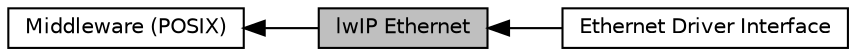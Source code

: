 digraph "lwIP Ethernet"
{
  edge [fontname="Helvetica",fontsize="10",labelfontname="Helvetica",labelfontsize="10"];
  node [fontname="Helvetica",fontsize="10",shape=box];
  rankdir=LR;
  Node1 [label="lwIP Ethernet",height=0.2,width=0.4,color="black", fillcolor="grey75", style="filled", fontcolor="black",tooltip="Ethernet device driver Interface using the Ethernet Peripheral."];
  Node3 [label="Ethernet Driver Interface",height=0.2,width=0.4,color="black", fillcolor="white", style="filled",URL="$d1/d32/group__R__SW__PKG__93__ETHER__DRV.html",tooltip="Ethernet Driver Interface."];
  Node2 [label="Middleware (POSIX)",height=0.2,width=0.4,color="black", fillcolor="white", style="filled",URL="$d1/dc5/group__R__SW__PKG__93__POSIX__MIDDLEWARE.html",tooltip="POSIX interface middleware."];
  Node2->Node1 [shape=plaintext, dir="back", style="solid"];
  Node1->Node3 [shape=plaintext, dir="back", style="solid"];
}
